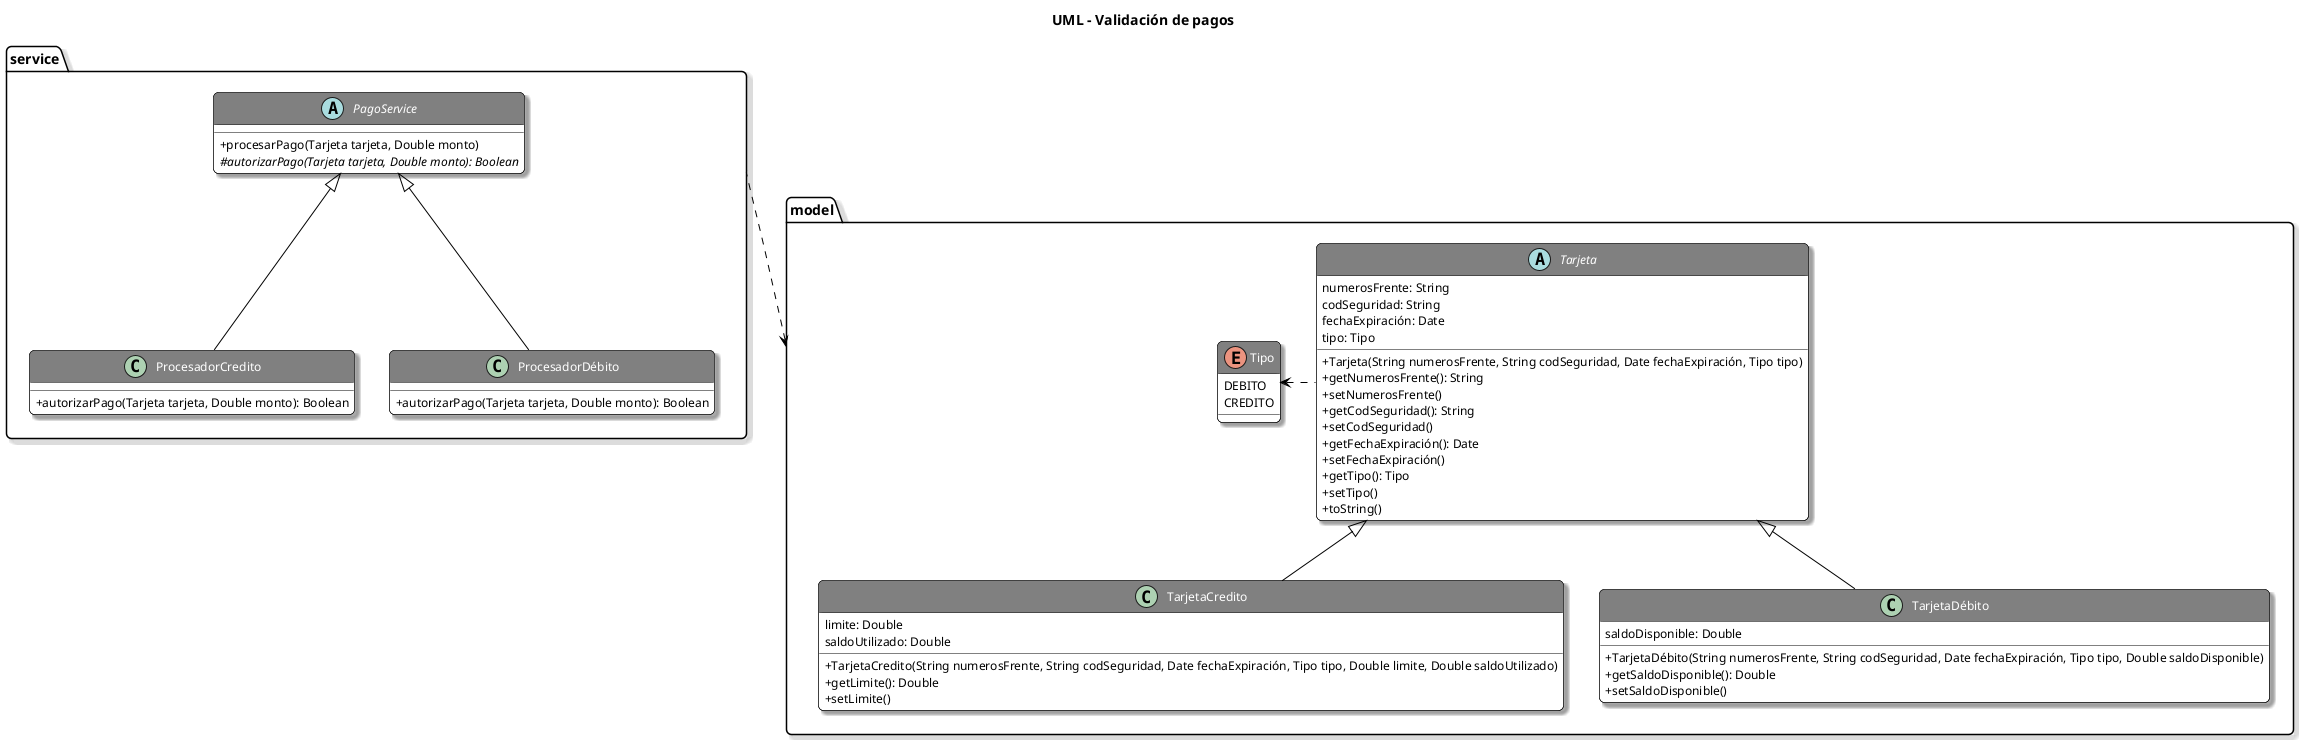 @startuml
'https://plantuml.com/class-diagram

'___________STYLES___________
title UML - Validación de pagos
skinparam classAttributeIconSize 0
skinparam backgroundColor White
skinparam RoundCorner 10
skinparam Shadowing true

skinparam class {
    ArrowColor Black
    BackgroundColor White
    HeaderBackgroundColor Gray
    BorderColor Black
    FontColor White
    FontSize 14
    AttributeFontSize 12
}

skinparam object{
    ArrowColor Black
    BackgroundColor White
    BorderColor Black
    FontColor Black
    FontSize 14
    AttributeFontSize 12
}

skinparam note {
    BackgroundColor LightYellow
    BorderColor Black
}

'___________UML___________

package model{

abstract Tarjeta{
numerosFrente: String
codSeguridad: String
fechaExpiración: Date
tipo: Tipo
+Tarjeta(String numerosFrente, String codSeguridad, Date fechaExpiración, Tipo tipo)
+getNumerosFrente(): String
+setNumerosFrente()
+getCodSeguridad(): String
+setCodSeguridad()
+getFechaExpiración(): Date
+setFechaExpiración()
+getTipo(): Tipo
+setTipo()
+toString()
}

class TarjetaCredito{
limite: Double
saldoUtilizado: Double
+TarjetaCredito(String numerosFrente, String codSeguridad, Date fechaExpiración, Tipo tipo, Double limite, Double saldoUtilizado)
+getLimite(): Double
+setLimite()
}

class TarjetaDébito{
saldoDisponible: Double
+TarjetaDébito(String numerosFrente, String codSeguridad, Date fechaExpiración, Tipo tipo, Double saldoDisponible)
+getSaldoDisponible(): Double
+setSaldoDisponible()
}

enum Tipo{
DEBITO
CREDITO
}

}

package service {

abstract PagoService{
+procesarPago(Tarjeta tarjeta, Double monto)
#{abstract} autorizarPago(Tarjeta tarjeta, Double monto): Boolean
}

class ProcesadorCredito{
+autorizarPago(Tarjeta tarjeta, Double monto): Boolean
}

class ProcesadorDébito{
+autorizarPago(Tarjeta tarjeta, Double monto): Boolean
}

}

Tipo <. Tarjeta
Tarjeta <|-- TarjetaCredito
Tarjeta <|-- TarjetaDébito

PagoService <|-- ProcesadorCredito
PagoService <|-- ProcesadorDébito

service ..> model


@enduml